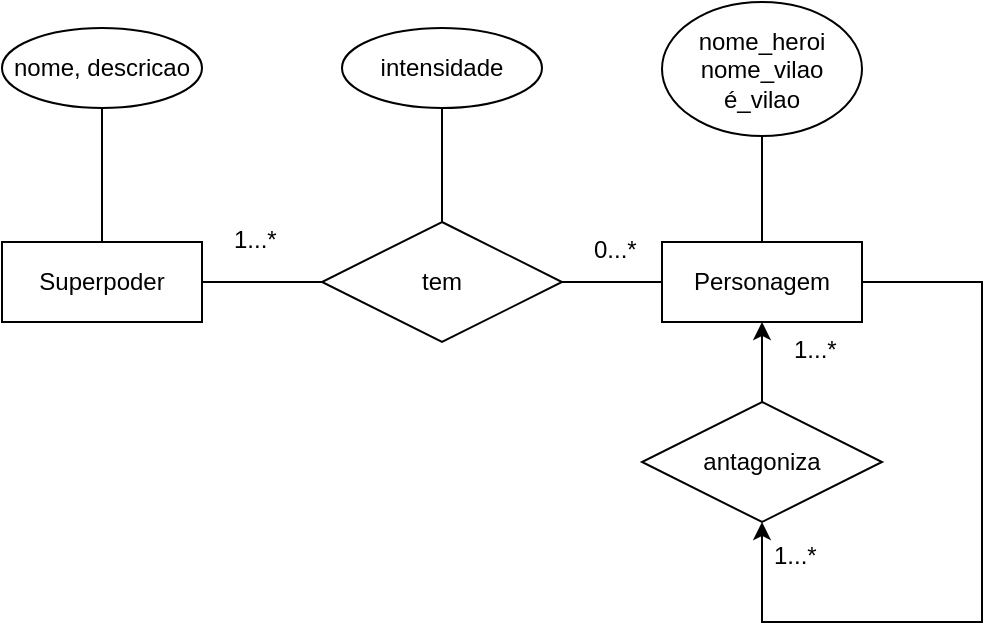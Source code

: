 <mxfile version="20.5.1" type="device"><diagram id="lk5tHaNPKWnFrjE2cIbT" name="Página-1"><mxGraphModel dx="1684" dy="593" grid="1" gridSize="10" guides="1" tooltips="1" connect="1" arrows="1" fold="1" page="1" pageScale="1" pageWidth="291" pageHeight="413" math="0" shadow="0"><root><mxCell id="0"/><mxCell id="1" parent="0"/><mxCell id="NP2r3IrRX1uT2Fr6MTPc-17" style="edgeStyle=orthogonalEdgeStyle;rounded=0;orthogonalLoop=1;jettySize=auto;html=1;exitX=1;exitY=0.5;exitDx=0;exitDy=0;entryX=0.5;entryY=1;entryDx=0;entryDy=0;" parent="1" source="NP2r3IrRX1uT2Fr6MTPc-2" target="NP2r3IrRX1uT2Fr6MTPc-6" edge="1"><mxGeometry relative="1" as="geometry"><mxPoint x="120" y="410" as="targetPoint"/><Array as="points"><mxPoint x="130" y="260"/><mxPoint x="130" y="430"/><mxPoint x="20" y="430"/></Array></mxGeometry></mxCell><mxCell id="NP2r3IrRX1uT2Fr6MTPc-2" value="Personagem" style="whiteSpace=wrap;html=1;align=center;" parent="1" vertex="1"><mxGeometry x="-30" y="240" width="100" height="40" as="geometry"/></mxCell><mxCell id="NP2r3IrRX1uT2Fr6MTPc-8" value="Superpoder" style="whiteSpace=wrap;html=1;align=center;" parent="1" vertex="1"><mxGeometry x="-360" y="240" width="100" height="40" as="geometry"/></mxCell><mxCell id="NP2r3IrRX1uT2Fr6MTPc-9" value="" style="line;strokeWidth=1;rotatable=0;dashed=0;labelPosition=right;align=left;verticalAlign=middle;spacingTop=0;spacingLeft=6;points=[];portConstraint=eastwest;" parent="1" vertex="1"><mxGeometry x="-260" y="255" width="230" height="10" as="geometry"/></mxCell><mxCell id="NP2r3IrRX1uT2Fr6MTPc-7" value="tem" style="shape=rhombus;perimeter=rhombusPerimeter;whiteSpace=wrap;html=1;align=center;" parent="1" vertex="1"><mxGeometry x="-200" y="230" width="120" height="60" as="geometry"/></mxCell><mxCell id="NP2r3IrRX1uT2Fr6MTPc-18" style="edgeStyle=orthogonalEdgeStyle;rounded=0;orthogonalLoop=1;jettySize=auto;html=1;exitX=0.5;exitY=0;exitDx=0;exitDy=0;entryX=0.5;entryY=1;entryDx=0;entryDy=0;" parent="1" source="NP2r3IrRX1uT2Fr6MTPc-6" target="NP2r3IrRX1uT2Fr6MTPc-2" edge="1"><mxGeometry relative="1" as="geometry"/></mxCell><mxCell id="NP2r3IrRX1uT2Fr6MTPc-6" value="antagoniza" style="shape=rhombus;perimeter=rhombusPerimeter;whiteSpace=wrap;html=1;align=center;" parent="1" vertex="1"><mxGeometry x="-40" y="320" width="120" height="60" as="geometry"/></mxCell><mxCell id="NP2r3IrRX1uT2Fr6MTPc-15" value="1...*" style="text;strokeColor=none;fillColor=none;spacingLeft=4;spacingRight=4;overflow=hidden;rotatable=0;points=[[0,0.5],[1,0.5]];portConstraint=eastwest;fontSize=12;" parent="1" vertex="1"><mxGeometry x="20" y="383" width="40" height="30" as="geometry"/></mxCell><mxCell id="NP2r3IrRX1uT2Fr6MTPc-16" value="1...*" style="text;strokeColor=none;fillColor=none;spacingLeft=4;spacingRight=4;overflow=hidden;rotatable=0;points=[[0,0.5],[1,0.5]];portConstraint=eastwest;fontSize=12;" parent="1" vertex="1"><mxGeometry x="30" y="280" width="40" height="30" as="geometry"/></mxCell><mxCell id="NP2r3IrRX1uT2Fr6MTPc-19" value="nome_heroi&lt;br&gt;nome_vilao&lt;br&gt;é_vilao" style="ellipse;whiteSpace=wrap;html=1;align=center;" parent="1" vertex="1"><mxGeometry x="-30" y="120" width="100" height="67" as="geometry"/></mxCell><mxCell id="NP2r3IrRX1uT2Fr6MTPc-20" value="" style="endArrow=none;html=1;rounded=0;exitX=0.5;exitY=1;exitDx=0;exitDy=0;entryX=0.5;entryY=0;entryDx=0;entryDy=0;" parent="1" source="NP2r3IrRX1uT2Fr6MTPc-19" target="NP2r3IrRX1uT2Fr6MTPc-2" edge="1"><mxGeometry relative="1" as="geometry"><mxPoint x="80" y="100" as="sourcePoint"/><mxPoint x="240" y="100" as="targetPoint"/></mxGeometry></mxCell><mxCell id="NP2r3IrRX1uT2Fr6MTPc-21" value="1...*" style="text;strokeColor=none;fillColor=none;spacingLeft=4;spacingRight=4;overflow=hidden;rotatable=0;points=[[0,0.5],[1,0.5]];portConstraint=eastwest;fontSize=12;" parent="1" vertex="1"><mxGeometry x="-250" y="225" width="40" height="30" as="geometry"/></mxCell><mxCell id="NP2r3IrRX1uT2Fr6MTPc-22" value="0...*" style="text;strokeColor=none;fillColor=none;spacingLeft=4;spacingRight=4;overflow=hidden;rotatable=0;points=[[0,0.5],[1,0.5]];portConstraint=eastwest;fontSize=12;" parent="1" vertex="1"><mxGeometry x="-70" y="230" width="40" height="30" as="geometry"/></mxCell><mxCell id="NP2r3IrRX1uT2Fr6MTPc-24" value="nome, descricao" style="ellipse;whiteSpace=wrap;html=1;align=center;" parent="1" vertex="1"><mxGeometry x="-360" y="133" width="100" height="40" as="geometry"/></mxCell><mxCell id="NP2r3IrRX1uT2Fr6MTPc-26" value="" style="endArrow=none;html=1;rounded=0;entryX=0.5;entryY=1;entryDx=0;entryDy=0;" parent="1" source="NP2r3IrRX1uT2Fr6MTPc-8" target="NP2r3IrRX1uT2Fr6MTPc-24" edge="1"><mxGeometry relative="1" as="geometry"><mxPoint x="-460" y="360" as="sourcePoint"/><mxPoint x="-300" y="360" as="targetPoint"/></mxGeometry></mxCell><mxCell id="ETBKDUueZTnqt7WlsDh7-1" value="intensidade" style="ellipse;whiteSpace=wrap;html=1;align=center;" vertex="1" parent="1"><mxGeometry x="-190" y="133" width="100" height="40" as="geometry"/></mxCell><mxCell id="ETBKDUueZTnqt7WlsDh7-2" value="" style="endArrow=none;html=1;rounded=0;entryX=0.5;entryY=1;entryDx=0;entryDy=0;exitX=0.5;exitY=0;exitDx=0;exitDy=0;" edge="1" parent="1" source="NP2r3IrRX1uT2Fr6MTPc-7" target="ETBKDUueZTnqt7WlsDh7-1"><mxGeometry width="50" height="50" relative="1" as="geometry"><mxPoint x="-320" y="460" as="sourcePoint"/><mxPoint x="-270" y="410" as="targetPoint"/></mxGeometry></mxCell></root></mxGraphModel></diagram></mxfile>